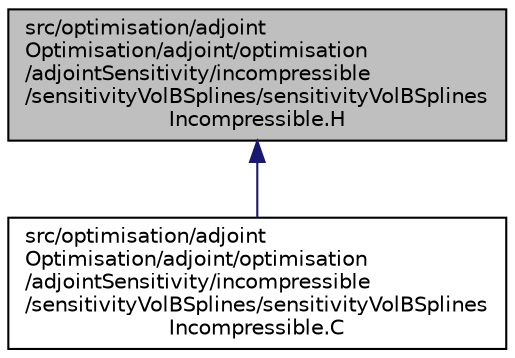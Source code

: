 digraph "src/optimisation/adjointOptimisation/adjoint/optimisation/adjointSensitivity/incompressible/sensitivityVolBSplines/sensitivityVolBSplinesIncompressible.H"
{
  bgcolor="transparent";
  edge [fontname="Helvetica",fontsize="10",labelfontname="Helvetica",labelfontsize="10"];
  node [fontname="Helvetica",fontsize="10",shape=record];
  Node1 [label="src/optimisation/adjoint\lOptimisation/adjoint/optimisation\l/adjointSensitivity/incompressible\l/sensitivityVolBSplines/sensitivityVolBSplines\lIncompressible.H",height=0.2,width=0.4,color="black", fillcolor="grey75", style="filled" fontcolor="black"];
  Node1 -> Node2 [dir="back",color="midnightblue",fontsize="10",style="solid",fontname="Helvetica"];
  Node2 [label="src/optimisation/adjoint\lOptimisation/adjoint/optimisation\l/adjointSensitivity/incompressible\l/sensitivityVolBSplines/sensitivityVolBSplines\lIncompressible.C",height=0.2,width=0.4,color="black",URL="$sensitivityVolBSplinesIncompressible_8C.html"];
}
